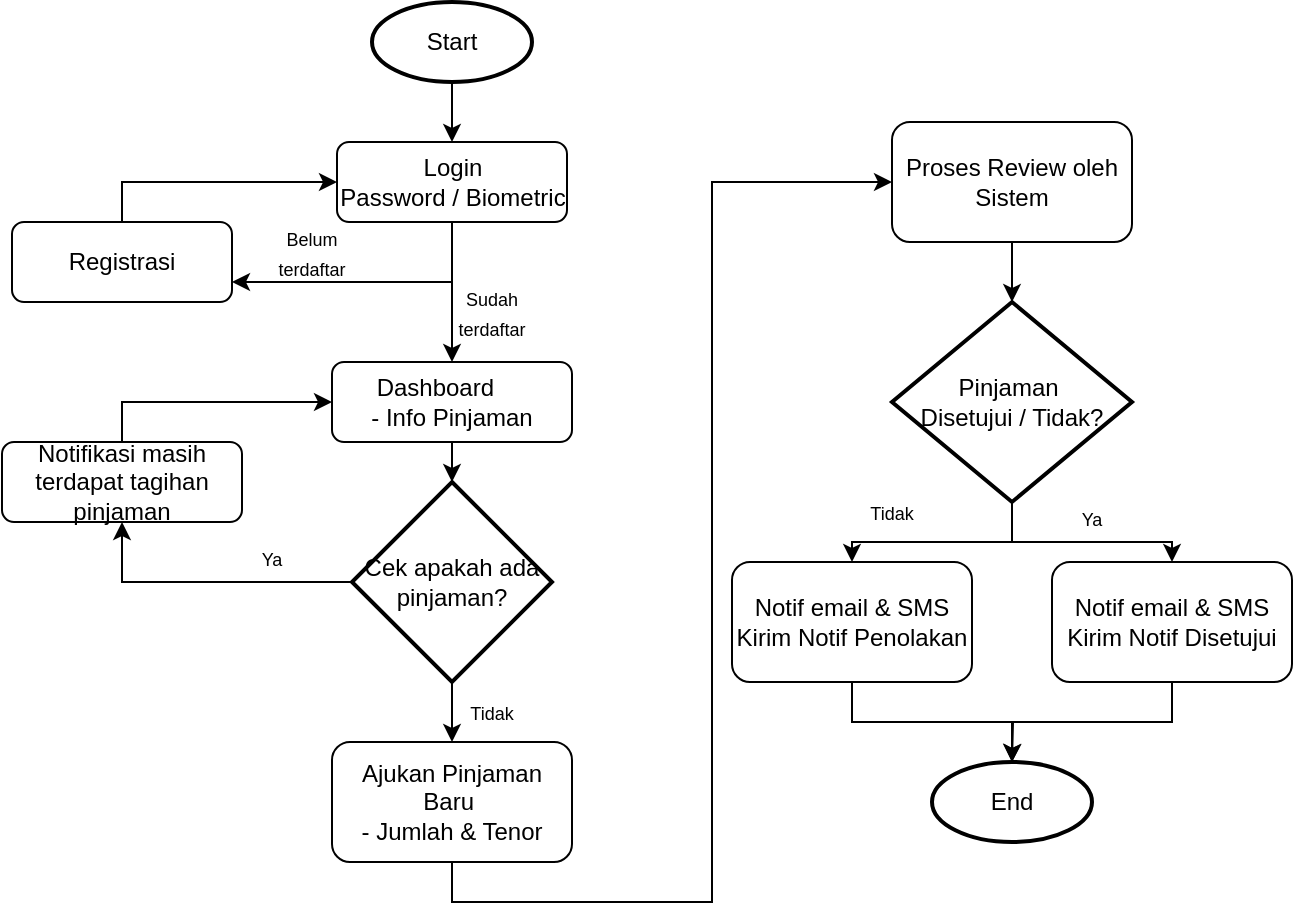 <mxfile version="26.2.14">
  <diagram name="Page-1" id="OZ4E63vipoFr4zRrkJQ1">
    <mxGraphModel dx="918" dy="498" grid="1" gridSize="10" guides="1" tooltips="1" connect="1" arrows="1" fold="1" page="1" pageScale="1" pageWidth="850" pageHeight="1100" math="0" shadow="0">
      <root>
        <mxCell id="0" />
        <mxCell id="1" parent="0" />
        <mxCell id="GRPcK4sKjmOe3_ng77v8-12" style="edgeStyle=orthogonalEdgeStyle;rounded=0;orthogonalLoop=1;jettySize=auto;html=1;exitX=0.5;exitY=1;exitDx=0;exitDy=0;exitPerimeter=0;entryX=0.5;entryY=0;entryDx=0;entryDy=0;" edge="1" parent="1" source="GRPcK4sKjmOe3_ng77v8-1" target="GRPcK4sKjmOe3_ng77v8-3">
          <mxGeometry relative="1" as="geometry" />
        </mxCell>
        <mxCell id="GRPcK4sKjmOe3_ng77v8-1" value="Start" style="strokeWidth=2;html=1;shape=mxgraph.flowchart.start_1;whiteSpace=wrap;" vertex="1" parent="1">
          <mxGeometry x="285" y="130" width="80" height="40" as="geometry" />
        </mxCell>
        <mxCell id="GRPcK4sKjmOe3_ng77v8-2" value="End" style="strokeWidth=2;html=1;shape=mxgraph.flowchart.start_1;whiteSpace=wrap;" vertex="1" parent="1">
          <mxGeometry x="565" y="510" width="80" height="40" as="geometry" />
        </mxCell>
        <mxCell id="GRPcK4sKjmOe3_ng77v8-14" style="edgeStyle=orthogonalEdgeStyle;rounded=0;orthogonalLoop=1;jettySize=auto;html=1;exitX=0.5;exitY=1;exitDx=0;exitDy=0;entryX=1;entryY=0.75;entryDx=0;entryDy=0;" edge="1" parent="1" source="GRPcK4sKjmOe3_ng77v8-3" target="GRPcK4sKjmOe3_ng77v8-10">
          <mxGeometry relative="1" as="geometry" />
        </mxCell>
        <mxCell id="GRPcK4sKjmOe3_ng77v8-16" style="edgeStyle=orthogonalEdgeStyle;rounded=0;orthogonalLoop=1;jettySize=auto;html=1;exitX=0.5;exitY=1;exitDx=0;exitDy=0;entryX=0.5;entryY=0;entryDx=0;entryDy=0;" edge="1" parent="1" source="GRPcK4sKjmOe3_ng77v8-3" target="GRPcK4sKjmOe3_ng77v8-4">
          <mxGeometry relative="1" as="geometry" />
        </mxCell>
        <mxCell id="GRPcK4sKjmOe3_ng77v8-3" value="Login&lt;div&gt;Password /&amp;nbsp;Biometric&lt;/div&gt;" style="rounded=1;whiteSpace=wrap;html=1;" vertex="1" parent="1">
          <mxGeometry x="267.5" y="200" width="115" height="40" as="geometry" />
        </mxCell>
        <mxCell id="GRPcK4sKjmOe3_ng77v8-4" value="&lt;div&gt;Dashboard&amp;nbsp; &amp;nbsp; &amp;nbsp; &lt;br&gt;&lt;span style=&quot;background-color: transparent; color: light-dark(rgb(0, 0, 0), rgb(255, 255, 255));&quot;&gt;- Info Pinjaman&lt;/span&gt;&lt;/div&gt;" style="rounded=1;whiteSpace=wrap;html=1;" vertex="1" parent="1">
          <mxGeometry x="265" y="310" width="120" height="40" as="geometry" />
        </mxCell>
        <mxCell id="GRPcK4sKjmOe3_ng77v8-24" style="edgeStyle=orthogonalEdgeStyle;rounded=0;orthogonalLoop=1;jettySize=auto;html=1;exitX=0.5;exitY=1;exitDx=0;exitDy=0;entryX=0;entryY=0.5;entryDx=0;entryDy=0;" edge="1" parent="1" source="GRPcK4sKjmOe3_ng77v8-6" target="GRPcK4sKjmOe3_ng77v8-7">
          <mxGeometry relative="1" as="geometry">
            <Array as="points">
              <mxPoint x="325" y="580" />
              <mxPoint x="455" y="580" />
              <mxPoint x="455" y="220" />
            </Array>
          </mxGeometry>
        </mxCell>
        <mxCell id="GRPcK4sKjmOe3_ng77v8-6" value="Ajukan Pinjaman Baru&amp;nbsp;&lt;br&gt;- Jumlah &amp;amp; Tenor" style="rounded=1;whiteSpace=wrap;html=1;" vertex="1" parent="1">
          <mxGeometry x="265" y="500" width="120" height="60" as="geometry" />
        </mxCell>
        <mxCell id="GRPcK4sKjmOe3_ng77v8-7" value="Proses Review oleh Sistem" style="rounded=1;whiteSpace=wrap;html=1;" vertex="1" parent="1">
          <mxGeometry x="545" y="190" width="120" height="60" as="geometry" />
        </mxCell>
        <mxCell id="GRPcK4sKjmOe3_ng77v8-32" style="edgeStyle=orthogonalEdgeStyle;rounded=0;orthogonalLoop=1;jettySize=auto;html=1;exitX=0.5;exitY=1;exitDx=0;exitDy=0;" edge="1" parent="1" source="GRPcK4sKjmOe3_ng77v8-9" target="GRPcK4sKjmOe3_ng77v8-2">
          <mxGeometry relative="1" as="geometry" />
        </mxCell>
        <mxCell id="GRPcK4sKjmOe3_ng77v8-9" value="Notif email &amp;amp; SMS&lt;br&gt;Kirim Notif Penolakan" style="rounded=1;whiteSpace=wrap;html=1;" vertex="1" parent="1">
          <mxGeometry x="465" y="410" width="120" height="60" as="geometry" />
        </mxCell>
        <mxCell id="GRPcK4sKjmOe3_ng77v8-15" style="edgeStyle=orthogonalEdgeStyle;rounded=0;orthogonalLoop=1;jettySize=auto;html=1;exitX=0.5;exitY=0;exitDx=0;exitDy=0;entryX=0;entryY=0.5;entryDx=0;entryDy=0;" edge="1" parent="1" source="GRPcK4sKjmOe3_ng77v8-10" target="GRPcK4sKjmOe3_ng77v8-3">
          <mxGeometry relative="1" as="geometry" />
        </mxCell>
        <mxCell id="GRPcK4sKjmOe3_ng77v8-10" value="Registrasi" style="rounded=1;whiteSpace=wrap;html=1;" vertex="1" parent="1">
          <mxGeometry x="105" y="240" width="110" height="40" as="geometry" />
        </mxCell>
        <mxCell id="GRPcK4sKjmOe3_ng77v8-33" style="edgeStyle=orthogonalEdgeStyle;rounded=0;orthogonalLoop=1;jettySize=auto;html=1;exitX=0.5;exitY=1;exitDx=0;exitDy=0;" edge="1" parent="1" source="GRPcK4sKjmOe3_ng77v8-11">
          <mxGeometry relative="1" as="geometry">
            <mxPoint x="605" y="510" as="targetPoint" />
          </mxGeometry>
        </mxCell>
        <mxCell id="GRPcK4sKjmOe3_ng77v8-11" value="Notif email &amp;amp; SMS&lt;br&gt;Kirim Notif Disetujui" style="rounded=1;whiteSpace=wrap;html=1;" vertex="1" parent="1">
          <mxGeometry x="625" y="410" width="120" height="60" as="geometry" />
        </mxCell>
        <mxCell id="GRPcK4sKjmOe3_ng77v8-17" value="&lt;font style=&quot;font-size: 9px;&quot;&gt;Sudah terdaftar&lt;/font&gt;" style="text;html=1;align=center;verticalAlign=middle;whiteSpace=wrap;rounded=0;" vertex="1" parent="1">
          <mxGeometry x="315" y="270" width="60" height="30" as="geometry" />
        </mxCell>
        <mxCell id="GRPcK4sKjmOe3_ng77v8-18" value="&lt;font style=&quot;font-size: 9px;&quot;&gt;Belum terdaftar&lt;/font&gt;" style="text;html=1;align=center;verticalAlign=middle;whiteSpace=wrap;rounded=0;" vertex="1" parent="1">
          <mxGeometry x="225" y="240" width="60" height="30" as="geometry" />
        </mxCell>
        <mxCell id="GRPcK4sKjmOe3_ng77v8-21" value="&lt;font style=&quot;font-size: 9px;&quot;&gt;Tidak&lt;/font&gt;" style="text;html=1;align=center;verticalAlign=middle;whiteSpace=wrap;rounded=0;" vertex="1" parent="1">
          <mxGeometry x="315" y="470" width="60" height="30" as="geometry" />
        </mxCell>
        <mxCell id="GRPcK4sKjmOe3_ng77v8-23" value="&lt;div&gt;&lt;span style=&quot;font-size: 9px; background-color: transparent; color: light-dark(rgb(0, 0, 0), rgb(255, 255, 255));&quot;&gt;Ya&lt;/span&gt;&lt;/div&gt;&lt;div&gt;&lt;span style=&quot;font-size: 9px; background-color: transparent; color: light-dark(rgb(0, 0, 0), rgb(255, 255, 255));&quot;&gt;&lt;br&gt;&lt;/span&gt;&lt;/div&gt;" style="text;html=1;align=center;verticalAlign=middle;whiteSpace=wrap;rounded=0;" vertex="1" parent="1">
          <mxGeometry x="205" y="400" width="60" height="30" as="geometry" />
        </mxCell>
        <mxCell id="GRPcK4sKjmOe3_ng77v8-27" style="edgeStyle=orthogonalEdgeStyle;rounded=0;orthogonalLoop=1;jettySize=auto;html=1;exitX=0.5;exitY=1;exitDx=0;exitDy=0;exitPerimeter=0;entryX=0.5;entryY=0;entryDx=0;entryDy=0;" edge="1" parent="1" source="GRPcK4sKjmOe3_ng77v8-25" target="GRPcK4sKjmOe3_ng77v8-11">
          <mxGeometry relative="1" as="geometry" />
        </mxCell>
        <mxCell id="GRPcK4sKjmOe3_ng77v8-28" style="edgeStyle=orthogonalEdgeStyle;rounded=0;orthogonalLoop=1;jettySize=auto;html=1;exitX=0.5;exitY=1;exitDx=0;exitDy=0;exitPerimeter=0;entryX=0.5;entryY=0;entryDx=0;entryDy=0;" edge="1" parent="1" source="GRPcK4sKjmOe3_ng77v8-25" target="GRPcK4sKjmOe3_ng77v8-9">
          <mxGeometry relative="1" as="geometry" />
        </mxCell>
        <mxCell id="GRPcK4sKjmOe3_ng77v8-25" value="Pinjaman&amp;nbsp;&lt;div&gt;Disetujui / Tidak?&lt;/div&gt;" style="strokeWidth=2;html=1;shape=mxgraph.flowchart.decision;whiteSpace=wrap;" vertex="1" parent="1">
          <mxGeometry x="545" y="280" width="120" height="100" as="geometry" />
        </mxCell>
        <mxCell id="GRPcK4sKjmOe3_ng77v8-26" style="edgeStyle=orthogonalEdgeStyle;rounded=0;orthogonalLoop=1;jettySize=auto;html=1;exitX=0.5;exitY=1;exitDx=0;exitDy=0;entryX=0.5;entryY=0;entryDx=0;entryDy=0;entryPerimeter=0;" edge="1" parent="1" source="GRPcK4sKjmOe3_ng77v8-7" target="GRPcK4sKjmOe3_ng77v8-25">
          <mxGeometry relative="1" as="geometry" />
        </mxCell>
        <mxCell id="GRPcK4sKjmOe3_ng77v8-29" value="&lt;font style=&quot;font-size: 9px;&quot;&gt;Tidak&lt;/font&gt;" style="text;html=1;align=center;verticalAlign=middle;whiteSpace=wrap;rounded=0;" vertex="1" parent="1">
          <mxGeometry x="515" y="370" width="60" height="30" as="geometry" />
        </mxCell>
        <mxCell id="GRPcK4sKjmOe3_ng77v8-30" value="&lt;div&gt;&lt;span style=&quot;font-size: 9px; background-color: transparent; color: light-dark(rgb(0, 0, 0), rgb(255, 255, 255));&quot;&gt;Ya&lt;/span&gt;&lt;/div&gt;&lt;div&gt;&lt;span style=&quot;font-size: 9px; background-color: transparent; color: light-dark(rgb(0, 0, 0), rgb(255, 255, 255));&quot;&gt;&lt;br&gt;&lt;/span&gt;&lt;/div&gt;" style="text;html=1;align=center;verticalAlign=middle;whiteSpace=wrap;rounded=0;" vertex="1" parent="1">
          <mxGeometry x="615" y="380" width="60" height="30" as="geometry" />
        </mxCell>
        <mxCell id="GRPcK4sKjmOe3_ng77v8-36" style="edgeStyle=orthogonalEdgeStyle;rounded=0;orthogonalLoop=1;jettySize=auto;html=1;exitX=0.5;exitY=1;exitDx=0;exitDy=0;exitPerimeter=0;entryX=0.5;entryY=0;entryDx=0;entryDy=0;" edge="1" parent="1" source="GRPcK4sKjmOe3_ng77v8-34" target="GRPcK4sKjmOe3_ng77v8-6">
          <mxGeometry relative="1" as="geometry" />
        </mxCell>
        <mxCell id="GRPcK4sKjmOe3_ng77v8-40" style="edgeStyle=orthogonalEdgeStyle;rounded=0;orthogonalLoop=1;jettySize=auto;html=1;exitX=0;exitY=0.5;exitDx=0;exitDy=0;exitPerimeter=0;entryX=0.5;entryY=1;entryDx=0;entryDy=0;" edge="1" parent="1" source="GRPcK4sKjmOe3_ng77v8-34" target="GRPcK4sKjmOe3_ng77v8-39">
          <mxGeometry relative="1" as="geometry" />
        </mxCell>
        <mxCell id="GRPcK4sKjmOe3_ng77v8-34" value="Cek apakah ada pinjaman?" style="strokeWidth=2;html=1;shape=mxgraph.flowchart.decision;whiteSpace=wrap;" vertex="1" parent="1">
          <mxGeometry x="275" y="370" width="100" height="100" as="geometry" />
        </mxCell>
        <mxCell id="GRPcK4sKjmOe3_ng77v8-35" style="edgeStyle=orthogonalEdgeStyle;rounded=0;orthogonalLoop=1;jettySize=auto;html=1;exitX=0.5;exitY=1;exitDx=0;exitDy=0;entryX=0.5;entryY=0;entryDx=0;entryDy=0;entryPerimeter=0;" edge="1" parent="1" source="GRPcK4sKjmOe3_ng77v8-4" target="GRPcK4sKjmOe3_ng77v8-34">
          <mxGeometry relative="1" as="geometry" />
        </mxCell>
        <mxCell id="GRPcK4sKjmOe3_ng77v8-41" style="edgeStyle=orthogonalEdgeStyle;rounded=0;orthogonalLoop=1;jettySize=auto;html=1;exitX=0.5;exitY=0;exitDx=0;exitDy=0;entryX=0;entryY=0.5;entryDx=0;entryDy=0;" edge="1" parent="1" source="GRPcK4sKjmOe3_ng77v8-39" target="GRPcK4sKjmOe3_ng77v8-4">
          <mxGeometry relative="1" as="geometry" />
        </mxCell>
        <mxCell id="GRPcK4sKjmOe3_ng77v8-39" value="Notifikasi masih terdapat tagihan pinjaman" style="rounded=1;whiteSpace=wrap;html=1;" vertex="1" parent="1">
          <mxGeometry x="100" y="350" width="120" height="40" as="geometry" />
        </mxCell>
      </root>
    </mxGraphModel>
  </diagram>
</mxfile>
